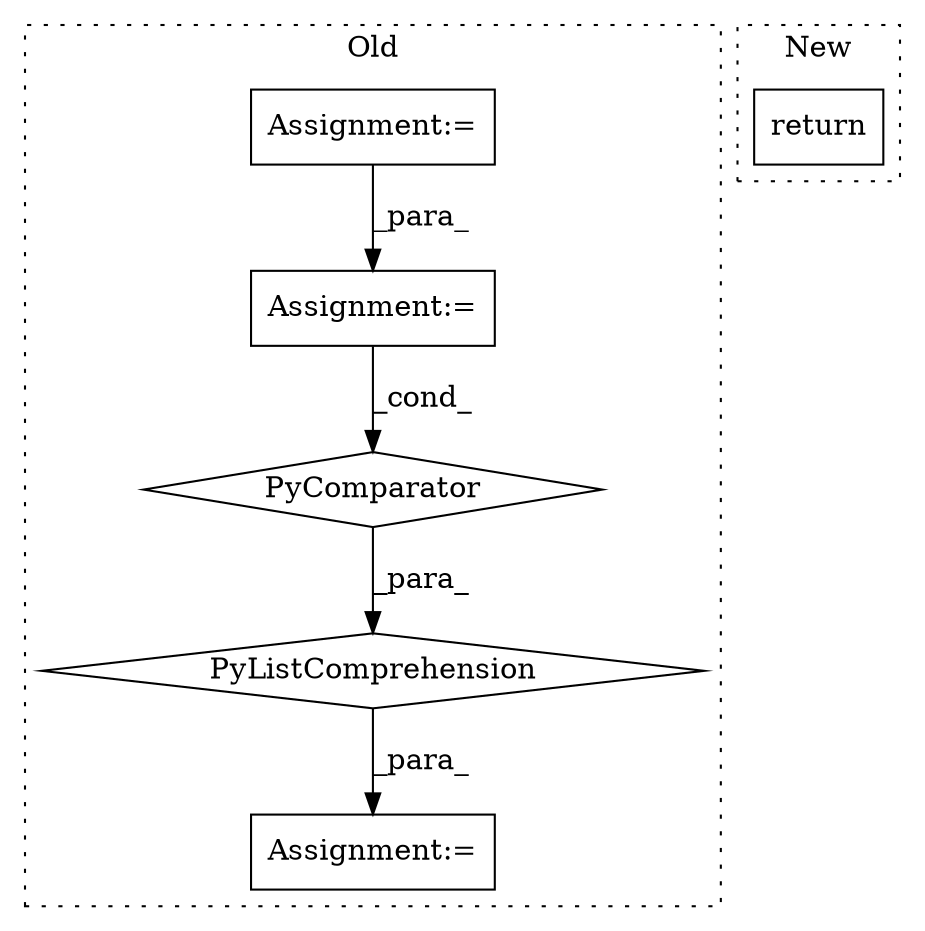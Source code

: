 digraph G {
subgraph cluster0 {
1 [label="PyListComprehension" a="109" s="3302" l="142" shape="diamond"];
3 [label="PyComparator" a="113" s="3376" l="60" shape="diamond"];
4 [label="Assignment:=" a="7" s="3376" l="60" shape="box"];
5 [label="Assignment:=" a="7" s="3619" l="36" shape="box"];
6 [label="Assignment:=" a="7" s="3215" l="1" shape="box"];
label = "Old";
style="dotted";
}
subgraph cluster1 {
2 [label="return" a="41" s="3299" l="7" shape="box"];
label = "New";
style="dotted";
}
1 -> 5 [label="_para_"];
3 -> 1 [label="_para_"];
4 -> 3 [label="_cond_"];
6 -> 4 [label="_para_"];
}